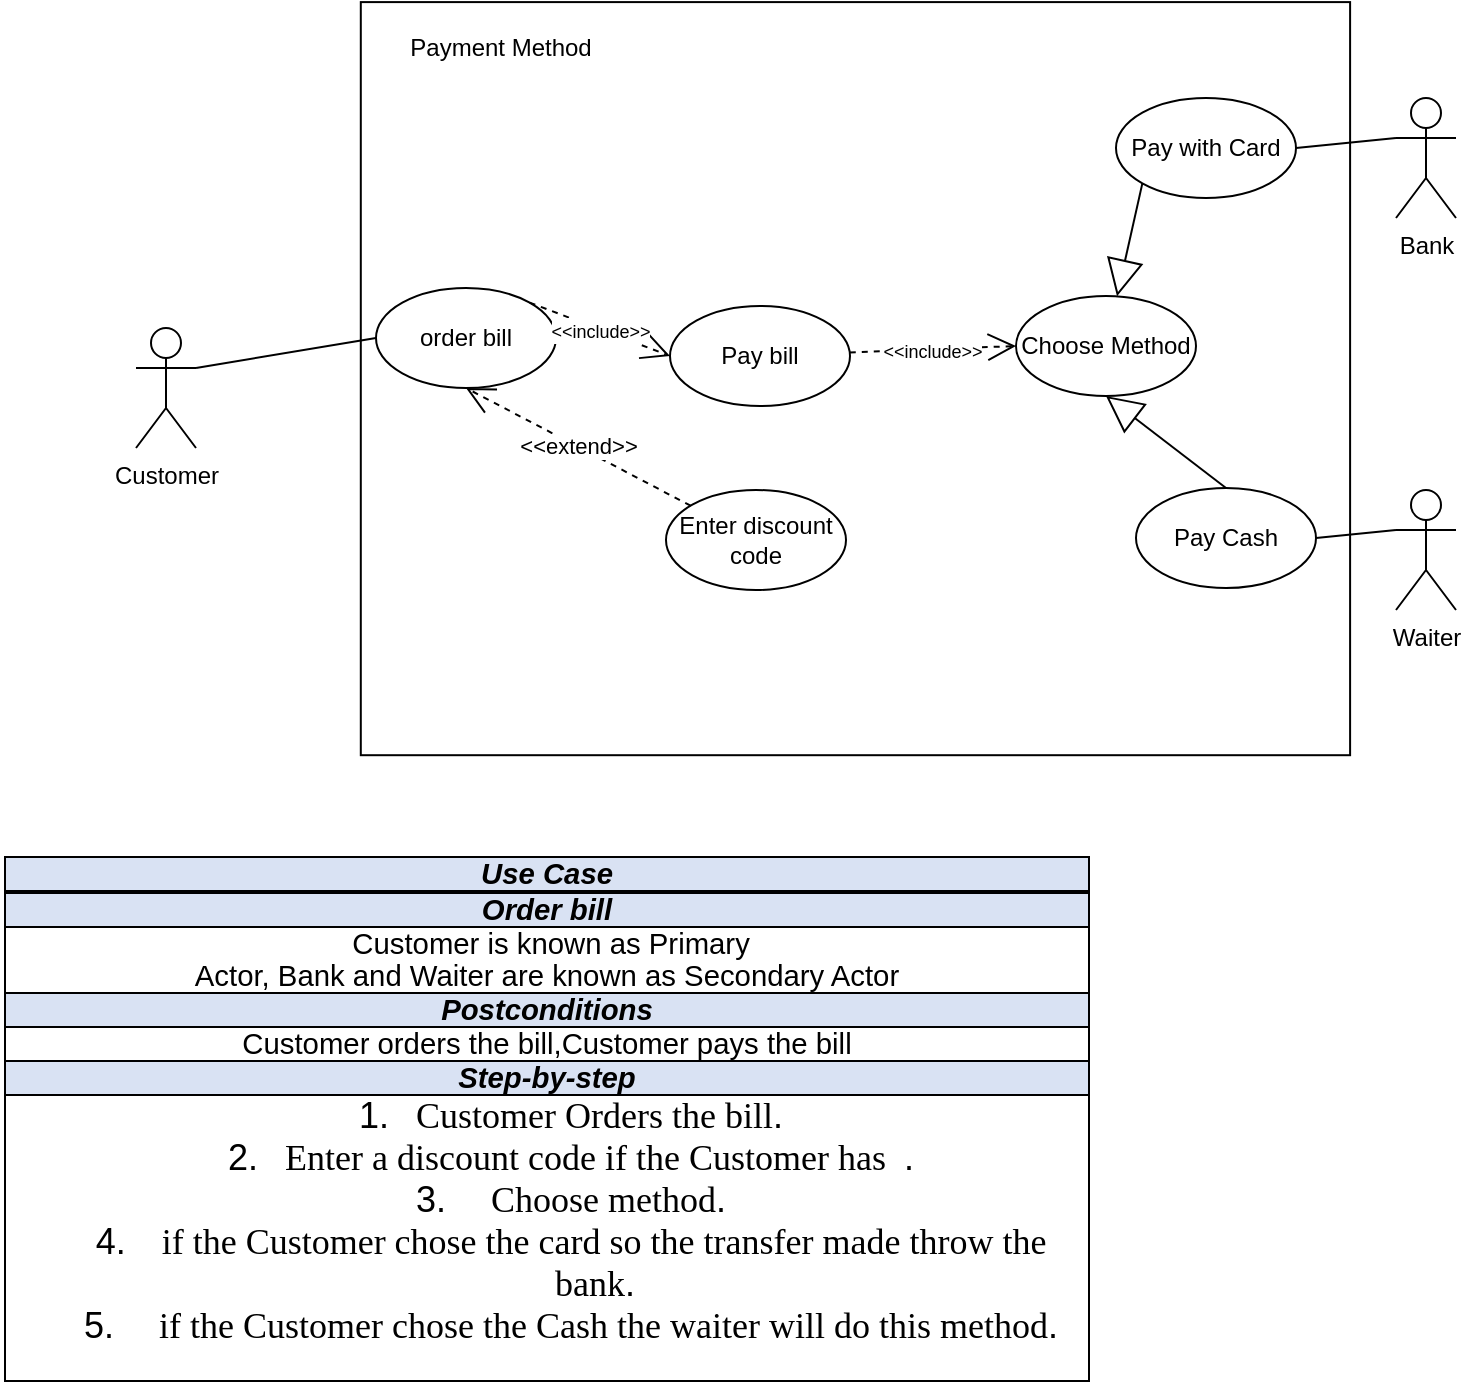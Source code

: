 <mxfile version="21.2.1" type="device">
  <diagram name="Page-1" id="zZSdgTXrnjZIJ1r0tGA3">
    <mxGraphModel dx="1407" dy="734" grid="1" gridSize="10" guides="1" tooltips="1" connect="1" arrows="1" fold="1" page="1" pageScale="1" pageWidth="827" pageHeight="1169" math="0" shadow="0">
      <root>
        <mxCell id="0" />
        <mxCell id="1" parent="0" />
        <mxCell id="e_jk6waJH4AeAOf97kMj-2" value="" style="rounded=0;whiteSpace=wrap;html=1;rotation=90;" parent="1" vertex="1">
          <mxGeometry x="281.45" y="118" width="376.55" height="494.65" as="geometry" />
        </mxCell>
        <mxCell id="e_jk6waJH4AeAOf97kMj-4" value="Payment Method" style="text;html=1;strokeColor=none;fillColor=none;align=center;verticalAlign=middle;whiteSpace=wrap;rounded=0;" parent="1" vertex="1">
          <mxGeometry x="240" y="185" width="105" height="30" as="geometry" />
        </mxCell>
        <mxCell id="e_jk6waJH4AeAOf97kMj-5" value="Customer" style="shape=umlActor;verticalLabelPosition=bottom;verticalAlign=top;html=1;outlineConnect=0;" parent="1" vertex="1">
          <mxGeometry x="110" y="340" width="30" height="60" as="geometry" />
        </mxCell>
        <mxCell id="e_jk6waJH4AeAOf97kMj-6" value="order bill" style="ellipse;whiteSpace=wrap;html=1;" parent="1" vertex="1">
          <mxGeometry x="230" y="320" width="90" height="50" as="geometry" />
        </mxCell>
        <mxCell id="e_jk6waJH4AeAOf97kMj-8" value="" style="endArrow=none;html=1;rounded=0;exitX=1;exitY=0.333;exitDx=0;exitDy=0;exitPerimeter=0;entryX=0;entryY=0.5;entryDx=0;entryDy=0;" parent="1" source="e_jk6waJH4AeAOf97kMj-5" target="e_jk6waJH4AeAOf97kMj-6" edge="1">
          <mxGeometry width="50" height="50" relative="1" as="geometry">
            <mxPoint x="440" y="460" as="sourcePoint" />
            <mxPoint x="490" y="410" as="targetPoint" />
          </mxGeometry>
        </mxCell>
        <mxCell id="e_jk6waJH4AeAOf97kMj-13" value="Pay bill" style="ellipse;whiteSpace=wrap;html=1;" parent="1" vertex="1">
          <mxGeometry x="377" y="329" width="90" height="50" as="geometry" />
        </mxCell>
        <mxCell id="e_jk6waJH4AeAOf97kMj-14" value="Enter discount code" style="ellipse;whiteSpace=wrap;html=1;" parent="1" vertex="1">
          <mxGeometry x="375" y="421" width="90" height="50" as="geometry" />
        </mxCell>
        <mxCell id="e_jk6waJH4AeAOf97kMj-17" value="&lt;font style=&quot;font-size: 9px;&quot;&gt;&amp;lt;&amp;lt;include&amp;gt;&amp;gt;&lt;/font&gt;" style="endArrow=open;endSize=12;dashed=1;html=1;rounded=0;exitX=1;exitY=0;exitDx=0;exitDy=0;entryX=0;entryY=0.5;entryDx=0;entryDy=0;" parent="1" source="e_jk6waJH4AeAOf97kMj-6" target="e_jk6waJH4AeAOf97kMj-13" edge="1">
          <mxGeometry width="160" relative="1" as="geometry">
            <mxPoint x="390" y="430" as="sourcePoint" />
            <mxPoint x="550" y="430" as="targetPoint" />
            <Array as="points" />
          </mxGeometry>
        </mxCell>
        <mxCell id="e_jk6waJH4AeAOf97kMj-19" value="&amp;lt;&amp;lt;extend&amp;gt;&amp;gt;" style="endArrow=open;endSize=12;dashed=1;html=1;rounded=0;entryX=0.5;entryY=1;entryDx=0;entryDy=0;" parent="1" source="e_jk6waJH4AeAOf97kMj-14" target="e_jk6waJH4AeAOf97kMj-6" edge="1">
          <mxGeometry width="160" relative="1" as="geometry">
            <mxPoint x="380" y="382" as="sourcePoint" />
            <mxPoint x="443" y="385" as="targetPoint" />
            <Array as="points" />
          </mxGeometry>
        </mxCell>
        <mxCell id="e_jk6waJH4AeAOf97kMj-21" value="" style="endArrow=block;endSize=16;endFill=0;html=1;rounded=0;exitX=0;exitY=1;exitDx=0;exitDy=0;" parent="1" source="e_jk6waJH4AeAOf97kMj-24" target="RPhuABUe63ch3klv9fjq-4" edge="1">
          <mxGeometry width="160" relative="1" as="geometry">
            <mxPoint x="440" y="270" as="sourcePoint" />
            <mxPoint x="510" y="290" as="targetPoint" />
            <Array as="points" />
          </mxGeometry>
        </mxCell>
        <mxCell id="e_jk6waJH4AeAOf97kMj-23" value="Pay Cash" style="ellipse;whiteSpace=wrap;html=1;" parent="1" vertex="1">
          <mxGeometry x="610" y="420" width="90" height="50" as="geometry" />
        </mxCell>
        <mxCell id="e_jk6waJH4AeAOf97kMj-24" value="Pay with Card" style="ellipse;whiteSpace=wrap;html=1;" parent="1" vertex="1">
          <mxGeometry x="600" y="225" width="90" height="50" as="geometry" />
        </mxCell>
        <mxCell id="e_jk6waJH4AeAOf97kMj-25" value="" style="endArrow=block;endSize=16;endFill=0;html=1;rounded=0;exitX=0.5;exitY=0;exitDx=0;exitDy=0;entryX=0.5;entryY=1;entryDx=0;entryDy=0;" parent="1" target="RPhuABUe63ch3klv9fjq-4" edge="1" source="e_jk6waJH4AeAOf97kMj-23">
          <mxGeometry width="160" relative="1" as="geometry">
            <mxPoint x="540" y="350" as="sourcePoint" />
            <mxPoint x="502" y="310" as="targetPoint" />
          </mxGeometry>
        </mxCell>
        <mxCell id="e_jk6waJH4AeAOf97kMj-26" value="Bank" style="shape=umlActor;verticalLabelPosition=bottom;verticalAlign=top;html=1;outlineConnect=0;" parent="1" vertex="1">
          <mxGeometry x="740" y="225" width="30" height="60" as="geometry" />
        </mxCell>
        <mxCell id="e_jk6waJH4AeAOf97kMj-27" value="Waiter" style="shape=umlActor;verticalLabelPosition=bottom;verticalAlign=top;html=1;outlineConnect=0;" parent="1" vertex="1">
          <mxGeometry x="740" y="421" width="30" height="60" as="geometry" />
        </mxCell>
        <mxCell id="e_jk6waJH4AeAOf97kMj-28" value="" style="endArrow=none;html=1;rounded=0;entryX=0;entryY=0.333;entryDx=0;entryDy=0;entryPerimeter=0;exitX=1;exitY=0.5;exitDx=0;exitDy=0;" parent="1" target="e_jk6waJH4AeAOf97kMj-27" edge="1" source="e_jk6waJH4AeAOf97kMj-23">
          <mxGeometry width="50" height="50" relative="1" as="geometry">
            <mxPoint x="650" y="357" as="sourcePoint" />
            <mxPoint x="755" y="358" as="targetPoint" />
          </mxGeometry>
        </mxCell>
        <mxCell id="e_jk6waJH4AeAOf97kMj-29" value="" style="endArrow=none;html=1;rounded=0;exitX=1;exitY=0.5;exitDx=0;exitDy=0;entryX=0;entryY=0.333;entryDx=0;entryDy=0;entryPerimeter=0;" parent="1" target="e_jk6waJH4AeAOf97kMj-26" edge="1" source="e_jk6waJH4AeAOf97kMj-24">
          <mxGeometry width="50" height="50" relative="1" as="geometry">
            <mxPoint x="630" y="244" as="sourcePoint" />
            <mxPoint x="760" y="246" as="targetPoint" />
          </mxGeometry>
        </mxCell>
        <mxCell id="RPhuABUe63ch3klv9fjq-2" value="&lt;table style=&quot;border-collapse: collapse; border: none;&quot; cellpadding=&quot;0&quot; cellspacing=&quot;0&quot; border=&quot;1&quot; class=&quot;MsoTableGrid&quot;&gt;&lt;tbody&gt;&lt;tr&gt;&lt;td style=&quot;width: 453.1pt; border: 1pt solid windowtext; background: rgb(217, 226, 243); padding: 0cm 5.4pt;&quot; valign=&quot;top&quot; width=&quot;604&quot;&gt;&lt;p style=&quot;margin: 0cm; line-height: normal; font-size: 11pt; font-family: Calibri, sans-serif;&quot; class=&quot;MsoNormal&quot;&gt;&lt;b&gt;&lt;i&gt;Use Case&lt;/i&gt;&lt;/b&gt;&lt;b&gt;&lt;i&gt;&lt;span lang=&quot;EN-US&quot;&gt;&lt;/span&gt;&lt;/i&gt;&lt;/b&gt;&lt;/p&gt;&lt;/td&gt;&lt;/tr&gt;&lt;tr&gt;&lt;td style=&quot;width: 453.1pt; border-right: 1pt solid windowtext; border-bottom: 1pt solid windowtext; border-left: 1pt solid windowtext; border-image: initial; border-top: none; padding: 0cm 5.4pt;&quot; valign=&quot;top&quot; width=&quot;604&quot;&gt;&lt;p style=&quot;margin: 0cm; line-height: normal; font-size: 11pt; font-family: Calibri, sans-serif;&quot; class=&quot;MsoNormal&quot;&gt;&lt;/p&gt;&lt;/td&gt;&lt;/tr&gt;&lt;tr&gt;&lt;td style=&quot;width: 453.1pt; border-right: 1pt solid windowtext; border-bottom: 1pt solid windowtext; border-left: 1pt solid windowtext; border-image: initial; border-top: none; background: rgb(217, 226, 243); padding: 0cm 5.4pt;&quot; valign=&quot;top&quot; width=&quot;604&quot;&gt;&lt;p style=&quot;margin: 0cm; line-height: normal; font-size: 11pt; font-family: Calibri, sans-serif;&quot; class=&quot;MsoNormal&quot;&gt;&lt;b&gt;&lt;i&gt;&lt;span lang=&quot;EN-US&quot;&gt;Order bill&lt;/span&gt;&lt;/i&gt;&lt;/b&gt;&lt;/p&gt;&lt;/td&gt;&lt;/tr&gt;&lt;tr&gt;&lt;td style=&quot;width: 453.1pt; border-right: 1pt solid windowtext; border-bottom: 1pt solid windowtext; border-left: 1pt solid windowtext; border-image: initial; border-top: none; padding: 0cm 5.4pt;&quot; valign=&quot;top&quot; width=&quot;604&quot;&gt;&lt;p style=&quot;margin: 0cm; line-height: normal; font-size: 11pt; font-family: Calibri, sans-serif;&quot; class=&quot;MsoNormal&quot;&gt;&lt;span lang=&quot;EN-US&quot;&gt;&amp;nbsp;Customer is known as Primary&lt;/span&gt;&lt;/p&gt;&lt;p style=&quot;margin: 0cm; line-height: normal; font-size: 11pt; font-family: Calibri, sans-serif;&quot; class=&quot;MsoNormal&quot;&gt;&lt;span lang=&quot;EN-US&quot;&gt;Actor, Bank and Waiter are known as Secondary Actor&lt;/span&gt;&lt;/p&gt;&lt;/td&gt;&lt;/tr&gt;&lt;tr&gt;&lt;td style=&quot;width: 453.1pt; border-right: 1pt solid windowtext; border-bottom: 1pt solid windowtext; border-left: 1pt solid windowtext; border-image: initial; border-top: none; background: rgb(217, 226, 243); padding: 0cm 5.4pt;&quot; valign=&quot;top&quot; width=&quot;604&quot;&gt;&lt;p style=&quot;margin: 0cm; line-height: normal; font-size: 11pt; font-family: Calibri, sans-serif;&quot; class=&quot;MsoNormal&quot;&gt;&lt;b&gt;&lt;i&gt;&lt;span lang=&quot;EN-US&quot;&gt;Postconditions&lt;/span&gt;&lt;/i&gt;&lt;/b&gt;&lt;b&gt;&lt;i&gt;&lt;span lang=&quot;EN-US&quot;&gt;&lt;/span&gt;&lt;/i&gt;&lt;/b&gt;&lt;/p&gt;&lt;/td&gt;&lt;/tr&gt;&lt;tr&gt;&lt;td style=&quot;width: 453.1pt; border-right: 1pt solid windowtext; border-bottom: 1pt solid windowtext; border-left: 1pt solid windowtext; border-image: initial; border-top: none; padding: 0cm 5.4pt;&quot; valign=&quot;top&quot; width=&quot;604&quot;&gt;&lt;p style=&quot;margin: 0cm; line-height: normal; font-size: 11pt; font-family: Calibri, sans-serif;&quot; class=&quot;MsoNormal&quot;&gt;&lt;span style=&quot;font-size: 11pt; background-color: initial;&quot;&gt;Customer orders the bill,Customer pays the bill&lt;/span&gt;&lt;br&gt;&lt;/p&gt;&lt;/td&gt;&lt;/tr&gt;&lt;tr&gt;&lt;td style=&quot;width: 453.1pt; border-right: 1pt solid windowtext; border-bottom: 1pt solid windowtext; border-left: 1pt solid windowtext; border-image: initial; border-top: none; background: rgb(217, 226, 243); padding: 0cm 5.4pt;&quot; valign=&quot;top&quot; width=&quot;604&quot;&gt;&lt;p style=&quot;margin: 0cm; line-height: normal; font-size: 11pt; font-family: Calibri, sans-serif;&quot; class=&quot;MsoNormal&quot;&gt;&lt;b&gt;&lt;i&gt;&lt;span lang=&quot;EN-US&quot;&gt;Step-by-step&lt;/span&gt;&lt;/i&gt;&lt;/b&gt;&lt;b&gt;&lt;i&gt;&lt;span lang=&quot;EN-US&quot;&gt;&lt;/span&gt;&lt;/i&gt;&lt;/b&gt;&lt;/p&gt;&lt;/td&gt;&lt;/tr&gt;&lt;tr&gt;&lt;td style=&quot;width: 453.1pt; border-right: 1pt solid windowtext; border-bottom: 1pt solid windowtext; border-left: 1pt solid windowtext; border-image: initial; border-top: none; padding: 0cm 5.4pt;&quot; valign=&quot;top&quot; width=&quot;604&quot;&gt;&lt;p style=&quot;margin: 0cm 0cm 0cm 36pt; line-height: normal; font-family: Calibri, sans-serif; text-indent: -18pt;&quot; class=&quot;MsoListParagraphCxSpFirst&quot;&gt;&lt;font style=&quot;font-size: 18px;&quot;&gt;&lt;span style=&quot;&quot; lang=&quot;EN-US&quot;&gt;1.&lt;span style=&quot;font-variant-numeric: normal; font-variant-east-asian: normal; font-variant-alternates: normal; font-kerning: auto; font-optical-sizing: auto; font-feature-settings: normal; font-variation-settings: normal; font-stretch: normal; line-height: normal; font-family: &amp;quot;Times New Roman&amp;quot;;&quot;&gt;&amp;nbsp; &amp;nbsp;Customer&amp;nbsp;&lt;/span&gt;&lt;span style=&quot;font-variant-numeric: normal; font-variant-east-asian: normal; font-variant-alternates: normal; font-kerning: auto; font-optical-sizing: auto; font-feature-settings: normal; font-variation-settings: normal; font-stretch: normal; line-height: normal; font-family: &amp;quot;Times New Roman&amp;quot;;&quot;&gt;&lt;font style=&quot;&quot;&gt;Orders the bill&lt;/font&gt;&lt;/span&gt;&lt;/span&gt;&lt;span style=&quot;&quot; lang=&quot;EN-US&quot;&gt;.&lt;/span&gt;&lt;/font&gt;&lt;/p&gt;&lt;p style=&quot;margin: 0cm 0cm 0cm 36pt; line-height: normal; font-family: Calibri, sans-serif; text-indent: -18pt;&quot; class=&quot;MsoListParagraphCxSpMiddle&quot;&gt;&lt;font style=&quot;font-size: 18px;&quot;&gt;&lt;span style=&quot;&quot; lang=&quot;EN-US&quot;&gt;2.&lt;span style=&quot;font-variant-numeric: normal; font-variant-east-asian: normal; font-variant-alternates: normal; font-kerning: auto; font-optical-sizing: auto; font-feature-settings: normal; font-variation-settings: normal; font-stretch: normal; line-height: normal; font-family: &amp;quot;Times New Roman&amp;quot;;&quot;&gt;&amp;nbsp; &amp;nbsp;Enter a discount code if the Customer has&amp;nbsp;&amp;nbsp;&lt;/span&gt;&lt;/span&gt;&lt;span style=&quot;&quot; lang=&quot;EN-US&quot;&gt;.&lt;/span&gt;&lt;/font&gt;&lt;/p&gt;&lt;p style=&quot;margin: 0cm 0cm 0cm 36pt; line-height: normal; font-family: Calibri, sans-serif; text-indent: -18pt;&quot; class=&quot;MsoListParagraphCxSpMiddle&quot;&gt;&lt;font style=&quot;font-size: 18px;&quot;&gt;&lt;span lang=&quot;EN-US&quot;&gt;3.&lt;span style=&quot;font-variant-numeric: normal; font-variant-east-asian: normal; font-variant-alternates: normal; font-kerning: auto; font-optical-sizing: auto; font-feature-settings: normal; font-variation-settings: normal; font-stretch: normal; line-height: normal; font-family: &amp;quot;Times New Roman&amp;quot;;&quot;&gt;&amp;nbsp; &amp;nbsp; &amp;nbsp;Choose method&lt;/span&gt;&lt;/span&gt;&lt;span lang=&quot;EN-US&quot;&gt;.&lt;/span&gt;&lt;/font&gt;&lt;/p&gt;&lt;p style=&quot;margin: 0cm 0cm 0cm 36pt; line-height: normal; font-family: Calibri, sans-serif; text-indent: -18pt;&quot; class=&quot;MsoListParagraphCxSpMiddle&quot;&gt;&lt;font style=&quot;font-size: 18px;&quot;&gt;&lt;span lang=&quot;EN-US&quot;&gt;4.&lt;span style=&quot;font-variant-numeric: normal; font-variant-east-asian: normal; font-variant-alternates: normal; font-kerning: auto; font-optical-sizing: auto; font-feature-settings: normal; font-variation-settings: normal; font-stretch: normal; line-height: normal; font-family: &amp;quot;Times New Roman&amp;quot;;&quot;&gt;&amp;nbsp; &amp;nbsp; if the Customer chose the card so the transfer made throw the bank&lt;/span&gt;&lt;/span&gt;&lt;span lang=&quot;EN-US&quot;&gt;.&lt;/span&gt;&lt;/font&gt;&lt;/p&gt;&lt;p style=&quot;margin: 0cm 0cm 0cm 36pt; line-height: normal; font-family: Calibri, sans-serif; text-indent: -18pt;&quot; class=&quot;MsoListParagraphCxSpMiddle&quot;&gt;&lt;font style=&quot;font-size: 18px;&quot;&gt;&lt;span lang=&quot;EN-US&quot;&gt;5.&lt;span style=&quot;font-variant-numeric: normal; font-variant-east-asian: normal; font-variant-alternates: normal; font-kerning: auto; font-optical-sizing: auto; font-feature-settings: normal; font-variation-settings: normal; font-stretch: normal; line-height: normal; font-family: &amp;quot;Times New Roman&amp;quot;;&quot;&gt;&amp;nbsp; &amp;nbsp; &amp;nbsp;if the Customer chose the Cash the waiter will do this method&lt;/span&gt;&lt;/span&gt;&lt;span lang=&quot;EN-US&quot;&gt;.&lt;/span&gt;&lt;/font&gt;&lt;/p&gt;&lt;p style=&quot;margin: 0cm 0cm 0cm 36pt; line-height: normal; font-size: 11pt; font-family: Calibri, sans-serif; text-indent: -18pt;&quot; class=&quot;MsoListParagraphCxSpLast&quot;&gt;&lt;br&gt;&lt;/p&gt;&lt;/td&gt;&lt;/tr&gt;&lt;/tbody&gt;&lt;/table&gt;" style="text;html=1;strokeColor=none;fillColor=none;align=center;verticalAlign=middle;whiteSpace=wrap;rounded=0;" vertex="1" parent="1">
          <mxGeometry x="42.5" y="600" width="545" height="270" as="geometry" />
        </mxCell>
        <mxCell id="RPhuABUe63ch3klv9fjq-4" value="Choose Method" style="ellipse;whiteSpace=wrap;html=1;" vertex="1" parent="1">
          <mxGeometry x="550" y="324" width="90" height="50" as="geometry" />
        </mxCell>
        <mxCell id="RPhuABUe63ch3klv9fjq-5" value="&lt;font style=&quot;font-size: 9px;&quot;&gt;&amp;lt;&amp;lt;include&amp;gt;&amp;gt;&lt;/font&gt;" style="endArrow=open;endSize=12;dashed=1;html=1;rounded=0;entryX=0;entryY=0.5;entryDx=0;entryDy=0;" edge="1" parent="1" source="e_jk6waJH4AeAOf97kMj-13" target="RPhuABUe63ch3klv9fjq-4">
          <mxGeometry width="160" relative="1" as="geometry">
            <mxPoint x="332" y="354" as="sourcePoint" />
            <mxPoint x="386" y="329" as="targetPoint" />
            <Array as="points" />
          </mxGeometry>
        </mxCell>
      </root>
    </mxGraphModel>
  </diagram>
</mxfile>
